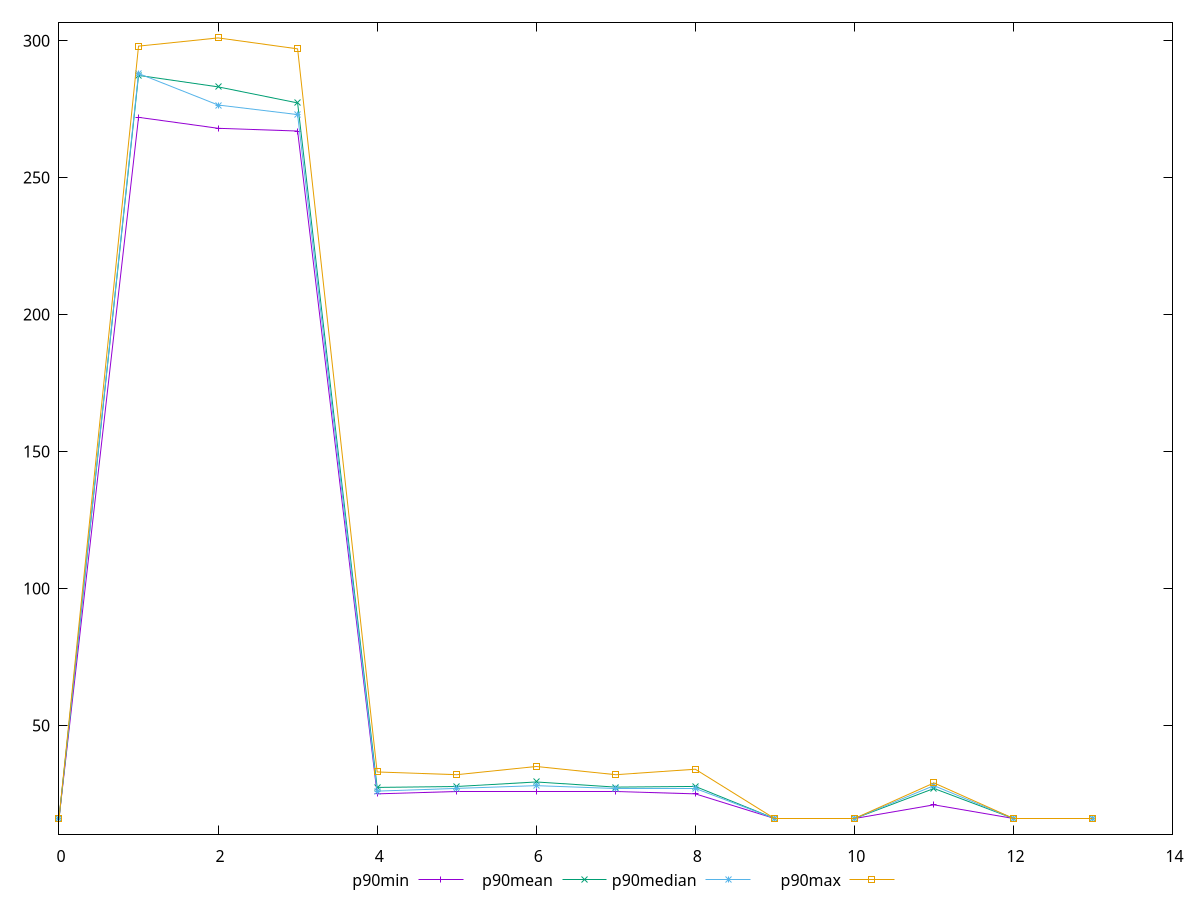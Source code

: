 reset
set terminal svg size 640, 520 enhanced background rgb 'white'
set output "reprap/max-potential-fid/progression/value.svg"

$p90Min <<EOF
0 16
1 271.9999999999982
2 267.9999999999982
3 267
4 25
5 26
6 26
7 26
8 25
9 16
10 16
11 21
12 16
13 16
EOF

$p90Mean <<EOF
0 16
1 287.31111111111096
2 283.12222222222215
3 277.2555555555555
4 27.355555555555554
5 27.68888888888889
6 29.344444444444445
7 27.466666666666665
8 27.711111111111112
9 16
10 16
11 26.97222222222222
12 16
13 16
EOF

$p90Median <<EOF
0 16
1 287.9999999999991
2 276.5
3 273
4 26
5 27
6 28
7 27
8 27
9 16
10 16
11 28
12 16
13 16
EOF

$p90Max <<EOF
0 16
1 298
2 301
3 297
4 33
5 32
6 35
7 32
8 34
9 16
10 16
11 29
12 16
13 16
EOF

set key outside below
set yrange [10.3:306.7]

plot \
  $p90Min title "p90min" with linespoints, \
  $p90Mean title "p90mean" with linespoints, \
  $p90Median title "p90median" with linespoints, \
  $p90Max title "p90max" with linespoints, \


reset